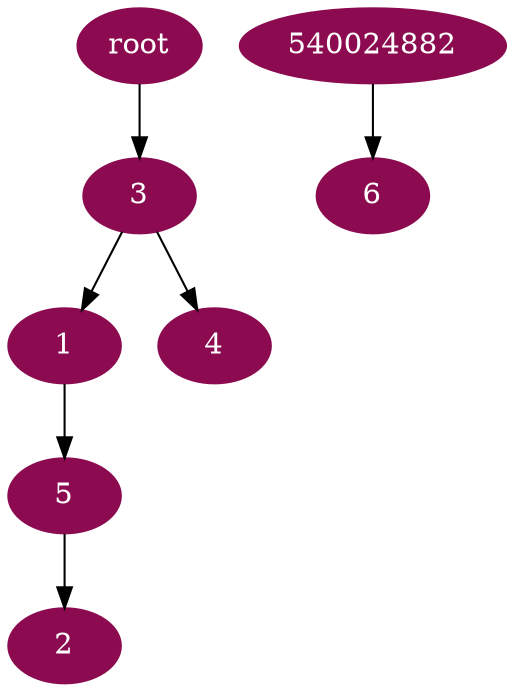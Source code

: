 digraph G {
node [color=deeppink4, style=filled, fontcolor=white];
3 -> 1;
5 -> 2;
"root" -> 3;
3 -> 4;
1 -> 5;
540024882 -> 6;
}
